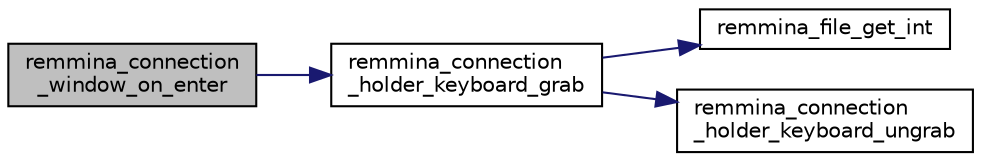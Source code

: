 digraph "remmina_connection_window_on_enter"
{
  edge [fontname="Helvetica",fontsize="10",labelfontname="Helvetica",labelfontsize="10"];
  node [fontname="Helvetica",fontsize="10",shape=record];
  rankdir="LR";
  Node14717 [label="remmina_connection\l_window_on_enter",height=0.2,width=0.4,color="black", fillcolor="grey75", style="filled", fontcolor="black"];
  Node14717 -> Node14718 [color="midnightblue",fontsize="10",style="solid",fontname="Helvetica"];
  Node14718 [label="remmina_connection\l_holder_keyboard_grab",height=0.2,width=0.4,color="black", fillcolor="white", style="filled",URL="$remmina__connection__window_8c.html#a6bcba3905245597b6393bbdc8a210e3d"];
  Node14718 -> Node14719 [color="midnightblue",fontsize="10",style="solid",fontname="Helvetica"];
  Node14719 [label="remmina_file_get_int",height=0.2,width=0.4,color="black", fillcolor="white", style="filled",URL="$remmina__file_8c.html#a4884356c195dcfb4ceacf641a1e74e66"];
  Node14718 -> Node14720 [color="midnightblue",fontsize="10",style="solid",fontname="Helvetica"];
  Node14720 [label="remmina_connection\l_holder_keyboard_ungrab",height=0.2,width=0.4,color="black", fillcolor="white", style="filled",URL="$remmina__connection__window_8c.html#af137217cf6ef1ea58f40781f54fd8fe9"];
}
